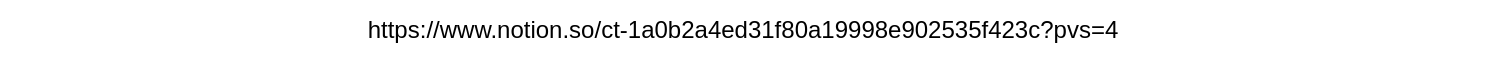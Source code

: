 <mxfile version="26.0.15">
  <diagram name="Trang-1" id="lYCU6lm9Oc9J0JOoHo2r">
    <mxGraphModel dx="1176" dy="511" grid="0" gridSize="10" guides="1" tooltips="1" connect="1" arrows="1" fold="1" page="1" pageScale="1" pageWidth="827" pageHeight="1169" math="0" shadow="0">
      <root>
        <mxCell id="0" />
        <mxCell id="1" parent="0" />
        <mxCell id="9oO2vig-XY5Dff2toiI1-1" value="https://www.notion.so/ct-1a0b2a4ed31f80a19998e902535f423c?pvs=4" style="text;html=1;align=center;verticalAlign=middle;whiteSpace=wrap;rounded=0;" vertex="1" parent="1">
          <mxGeometry x="11" y="19" width="743" height="30" as="geometry" />
        </mxCell>
      </root>
    </mxGraphModel>
  </diagram>
</mxfile>

